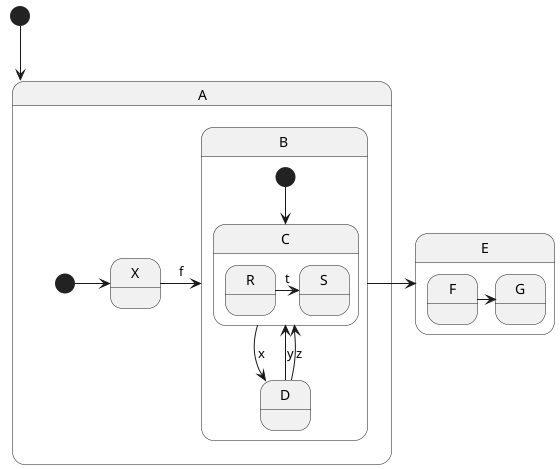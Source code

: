@startuml
[*] --> A

state A {
  [*] -> X
  X -> B : f
}

state B {
  [*] --> C
  C --> D : x
  D --> C : y
  D --> C : z

  state C {
     R -> S: t
  }

}

state E {
   F -> G
   B -> E

}


@enduml
